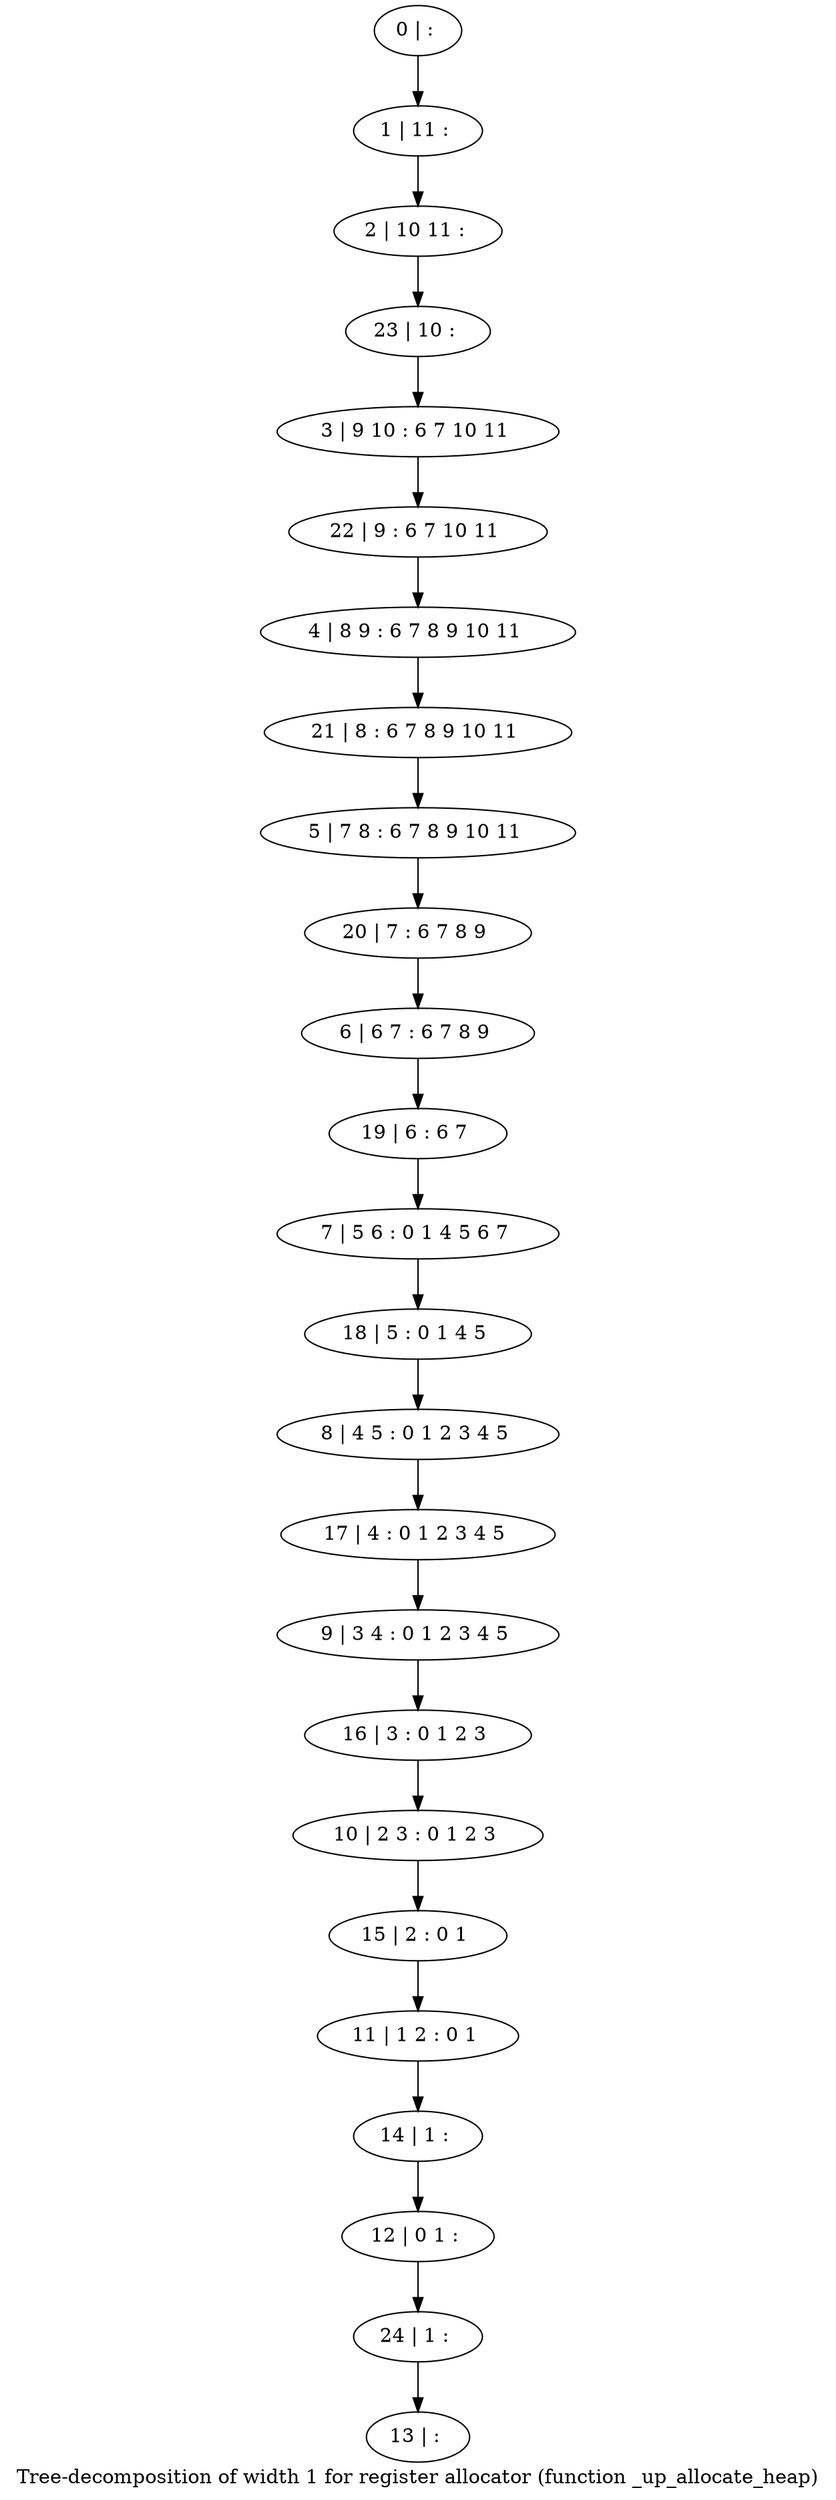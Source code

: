 digraph G {
graph [label="Tree-decomposition of width 1 for register allocator (function _up_allocate_heap)"]
0[label="0 | : "];
1[label="1 | 11 : "];
2[label="2 | 10 11 : "];
3[label="3 | 9 10 : 6 7 10 11 "];
4[label="4 | 8 9 : 6 7 8 9 10 11 "];
5[label="5 | 7 8 : 6 7 8 9 10 11 "];
6[label="6 | 6 7 : 6 7 8 9 "];
7[label="7 | 5 6 : 0 1 4 5 6 7 "];
8[label="8 | 4 5 : 0 1 2 3 4 5 "];
9[label="9 | 3 4 : 0 1 2 3 4 5 "];
10[label="10 | 2 3 : 0 1 2 3 "];
11[label="11 | 1 2 : 0 1 "];
12[label="12 | 0 1 : "];
13[label="13 | : "];
14[label="14 | 1 : "];
15[label="15 | 2 : 0 1 "];
16[label="16 | 3 : 0 1 2 3 "];
17[label="17 | 4 : 0 1 2 3 4 5 "];
18[label="18 | 5 : 0 1 4 5 "];
19[label="19 | 6 : 6 7 "];
20[label="20 | 7 : 6 7 8 9 "];
21[label="21 | 8 : 6 7 8 9 10 11 "];
22[label="22 | 9 : 6 7 10 11 "];
23[label="23 | 10 : "];
24[label="24 | 1 : "];
0->1 ;
1->2 ;
14->12 ;
11->14 ;
15->11 ;
10->15 ;
16->10 ;
9->16 ;
17->9 ;
8->17 ;
18->8 ;
7->18 ;
19->7 ;
6->19 ;
20->6 ;
5->20 ;
21->5 ;
4->21 ;
22->4 ;
3->22 ;
23->3 ;
2->23 ;
24->13 ;
12->24 ;
}
